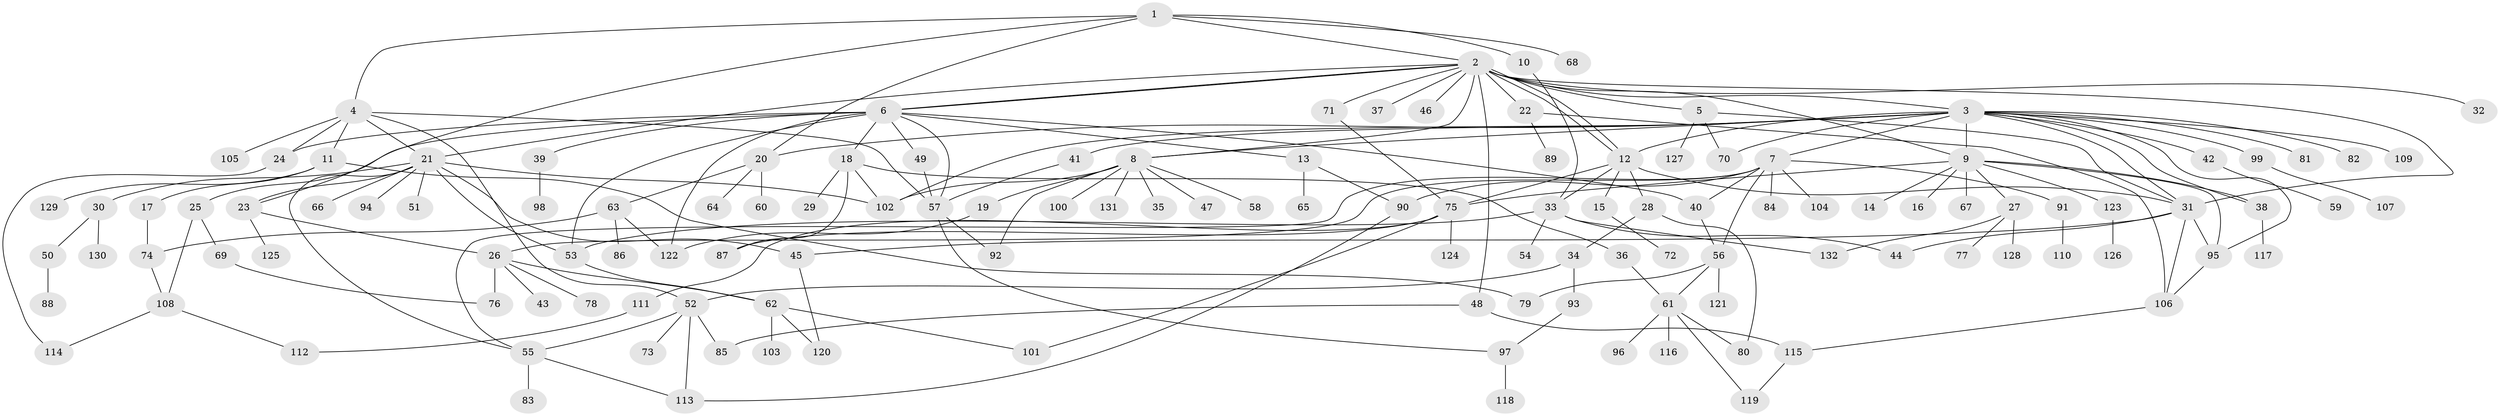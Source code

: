 // coarse degree distribution, {19: 0.010416666666666666, 17: 0.010416666666666666, 6: 0.010416666666666666, 4: 0.09375, 14: 0.010416666666666666, 8: 0.020833333333333332, 9: 0.020833333333333332, 2: 0.1875, 7: 0.052083333333333336, 1: 0.4270833333333333, 5: 0.052083333333333336, 3: 0.09375, 10: 0.010416666666666666}
// Generated by graph-tools (version 1.1) at 2025/52/02/27/25 19:52:00]
// undirected, 132 vertices, 191 edges
graph export_dot {
graph [start="1"]
  node [color=gray90,style=filled];
  1;
  2;
  3;
  4;
  5;
  6;
  7;
  8;
  9;
  10;
  11;
  12;
  13;
  14;
  15;
  16;
  17;
  18;
  19;
  20;
  21;
  22;
  23;
  24;
  25;
  26;
  27;
  28;
  29;
  30;
  31;
  32;
  33;
  34;
  35;
  36;
  37;
  38;
  39;
  40;
  41;
  42;
  43;
  44;
  45;
  46;
  47;
  48;
  49;
  50;
  51;
  52;
  53;
  54;
  55;
  56;
  57;
  58;
  59;
  60;
  61;
  62;
  63;
  64;
  65;
  66;
  67;
  68;
  69;
  70;
  71;
  72;
  73;
  74;
  75;
  76;
  77;
  78;
  79;
  80;
  81;
  82;
  83;
  84;
  85;
  86;
  87;
  88;
  89;
  90;
  91;
  92;
  93;
  94;
  95;
  96;
  97;
  98;
  99;
  100;
  101;
  102;
  103;
  104;
  105;
  106;
  107;
  108;
  109;
  110;
  111;
  112;
  113;
  114;
  115;
  116;
  117;
  118;
  119;
  120;
  121;
  122;
  123;
  124;
  125;
  126;
  127;
  128;
  129;
  130;
  131;
  132;
  1 -- 2;
  1 -- 4;
  1 -- 10;
  1 -- 20;
  1 -- 23;
  1 -- 68;
  2 -- 3;
  2 -- 5;
  2 -- 6;
  2 -- 6;
  2 -- 8;
  2 -- 9;
  2 -- 12;
  2 -- 12;
  2 -- 21;
  2 -- 22;
  2 -- 31;
  2 -- 32;
  2 -- 37;
  2 -- 46;
  2 -- 48;
  2 -- 71;
  3 -- 7;
  3 -- 8;
  3 -- 9;
  3 -- 12;
  3 -- 20;
  3 -- 31;
  3 -- 38;
  3 -- 41;
  3 -- 42;
  3 -- 70;
  3 -- 81;
  3 -- 82;
  3 -- 95;
  3 -- 99;
  3 -- 102;
  3 -- 109;
  4 -- 11;
  4 -- 21;
  4 -- 24;
  4 -- 52;
  4 -- 57;
  4 -- 105;
  5 -- 31;
  5 -- 70;
  5 -- 127;
  6 -- 13;
  6 -- 18;
  6 -- 24;
  6 -- 25;
  6 -- 39;
  6 -- 40;
  6 -- 49;
  6 -- 53;
  6 -- 57;
  6 -- 122;
  7 -- 26;
  7 -- 40;
  7 -- 55;
  7 -- 56;
  7 -- 84;
  7 -- 90;
  7 -- 91;
  7 -- 104;
  8 -- 19;
  8 -- 35;
  8 -- 47;
  8 -- 58;
  8 -- 92;
  8 -- 100;
  8 -- 102;
  8 -- 131;
  9 -- 14;
  9 -- 16;
  9 -- 27;
  9 -- 38;
  9 -- 67;
  9 -- 75;
  9 -- 95;
  9 -- 123;
  10 -- 33;
  11 -- 17;
  11 -- 79;
  11 -- 129;
  12 -- 15;
  12 -- 28;
  12 -- 31;
  12 -- 33;
  12 -- 75;
  13 -- 65;
  13 -- 90;
  15 -- 72;
  17 -- 74;
  18 -- 29;
  18 -- 36;
  18 -- 87;
  18 -- 102;
  19 -- 122;
  20 -- 60;
  20 -- 63;
  20 -- 64;
  21 -- 23;
  21 -- 30;
  21 -- 45;
  21 -- 51;
  21 -- 53;
  21 -- 55;
  21 -- 66;
  21 -- 94;
  21 -- 102;
  22 -- 89;
  22 -- 106;
  23 -- 26;
  23 -- 125;
  24 -- 114;
  25 -- 69;
  25 -- 108;
  26 -- 43;
  26 -- 62;
  26 -- 76;
  26 -- 78;
  27 -- 77;
  27 -- 128;
  27 -- 132;
  28 -- 34;
  28 -- 80;
  30 -- 50;
  30 -- 130;
  31 -- 44;
  31 -- 45;
  31 -- 95;
  31 -- 106;
  33 -- 44;
  33 -- 53;
  33 -- 54;
  33 -- 132;
  34 -- 52;
  34 -- 93;
  36 -- 61;
  38 -- 117;
  39 -- 98;
  40 -- 56;
  41 -- 57;
  42 -- 59;
  45 -- 120;
  48 -- 85;
  48 -- 115;
  49 -- 57;
  50 -- 88;
  52 -- 55;
  52 -- 73;
  52 -- 85;
  52 -- 113;
  53 -- 62;
  55 -- 83;
  55 -- 113;
  56 -- 61;
  56 -- 79;
  56 -- 121;
  57 -- 92;
  57 -- 97;
  61 -- 80;
  61 -- 96;
  61 -- 116;
  61 -- 119;
  62 -- 101;
  62 -- 103;
  62 -- 120;
  63 -- 74;
  63 -- 86;
  63 -- 122;
  69 -- 76;
  71 -- 75;
  74 -- 108;
  75 -- 87;
  75 -- 101;
  75 -- 111;
  75 -- 124;
  90 -- 113;
  91 -- 110;
  93 -- 97;
  95 -- 106;
  97 -- 118;
  99 -- 107;
  106 -- 115;
  108 -- 112;
  108 -- 114;
  111 -- 112;
  115 -- 119;
  123 -- 126;
}
